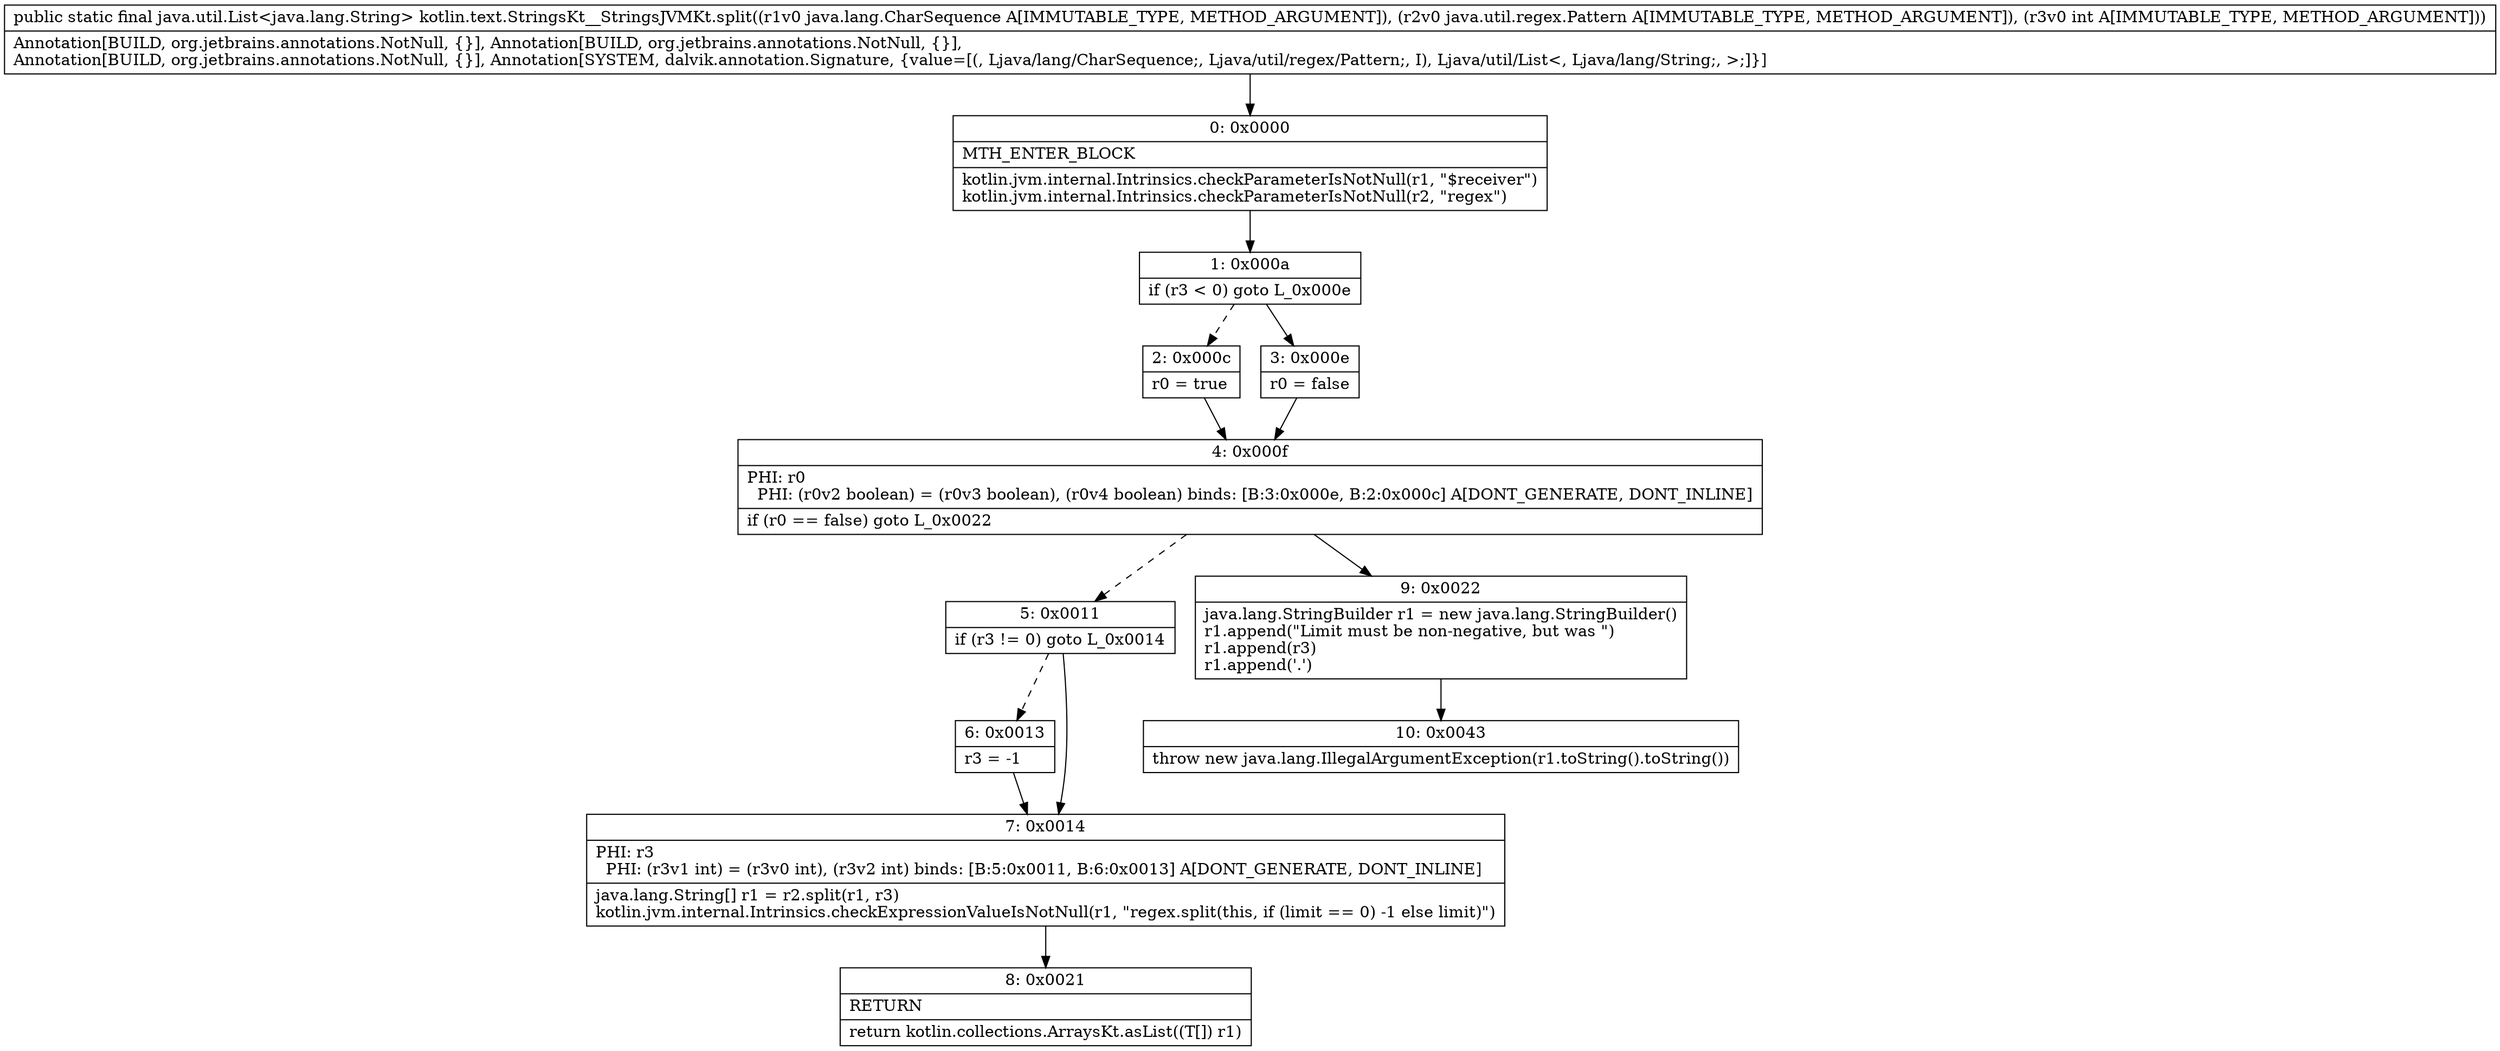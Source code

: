 digraph "CFG forkotlin.text.StringsKt__StringsJVMKt.split(Ljava\/lang\/CharSequence;Ljava\/util\/regex\/Pattern;I)Ljava\/util\/List;" {
Node_0 [shape=record,label="{0\:\ 0x0000|MTH_ENTER_BLOCK\l|kotlin.jvm.internal.Intrinsics.checkParameterIsNotNull(r1, \"$receiver\")\lkotlin.jvm.internal.Intrinsics.checkParameterIsNotNull(r2, \"regex\")\l}"];
Node_1 [shape=record,label="{1\:\ 0x000a|if (r3 \< 0) goto L_0x000e\l}"];
Node_2 [shape=record,label="{2\:\ 0x000c|r0 = true\l}"];
Node_3 [shape=record,label="{3\:\ 0x000e|r0 = false\l}"];
Node_4 [shape=record,label="{4\:\ 0x000f|PHI: r0 \l  PHI: (r0v2 boolean) = (r0v3 boolean), (r0v4 boolean) binds: [B:3:0x000e, B:2:0x000c] A[DONT_GENERATE, DONT_INLINE]\l|if (r0 == false) goto L_0x0022\l}"];
Node_5 [shape=record,label="{5\:\ 0x0011|if (r3 != 0) goto L_0x0014\l}"];
Node_6 [shape=record,label="{6\:\ 0x0013|r3 = \-1\l}"];
Node_7 [shape=record,label="{7\:\ 0x0014|PHI: r3 \l  PHI: (r3v1 int) = (r3v0 int), (r3v2 int) binds: [B:5:0x0011, B:6:0x0013] A[DONT_GENERATE, DONT_INLINE]\l|java.lang.String[] r1 = r2.split(r1, r3)\lkotlin.jvm.internal.Intrinsics.checkExpressionValueIsNotNull(r1, \"regex.split(this, if (limit == 0) \-1 else limit)\")\l}"];
Node_8 [shape=record,label="{8\:\ 0x0021|RETURN\l|return kotlin.collections.ArraysKt.asList((T[]) r1)\l}"];
Node_9 [shape=record,label="{9\:\ 0x0022|java.lang.StringBuilder r1 = new java.lang.StringBuilder()\lr1.append(\"Limit must be non\-negative, but was \")\lr1.append(r3)\lr1.append('.')\l}"];
Node_10 [shape=record,label="{10\:\ 0x0043|throw new java.lang.IllegalArgumentException(r1.toString().toString())\l}"];
MethodNode[shape=record,label="{public static final java.util.List\<java.lang.String\> kotlin.text.StringsKt__StringsJVMKt.split((r1v0 java.lang.CharSequence A[IMMUTABLE_TYPE, METHOD_ARGUMENT]), (r2v0 java.util.regex.Pattern A[IMMUTABLE_TYPE, METHOD_ARGUMENT]), (r3v0 int A[IMMUTABLE_TYPE, METHOD_ARGUMENT]))  | Annotation[BUILD, org.jetbrains.annotations.NotNull, \{\}], Annotation[BUILD, org.jetbrains.annotations.NotNull, \{\}], \lAnnotation[BUILD, org.jetbrains.annotations.NotNull, \{\}], Annotation[SYSTEM, dalvik.annotation.Signature, \{value=[(, Ljava\/lang\/CharSequence;, Ljava\/util\/regex\/Pattern;, I), Ljava\/util\/List\<, Ljava\/lang\/String;, \>;]\}]\l}"];
MethodNode -> Node_0;
Node_0 -> Node_1;
Node_1 -> Node_2[style=dashed];
Node_1 -> Node_3;
Node_2 -> Node_4;
Node_3 -> Node_4;
Node_4 -> Node_5[style=dashed];
Node_4 -> Node_9;
Node_5 -> Node_6[style=dashed];
Node_5 -> Node_7;
Node_6 -> Node_7;
Node_7 -> Node_8;
Node_9 -> Node_10;
}

